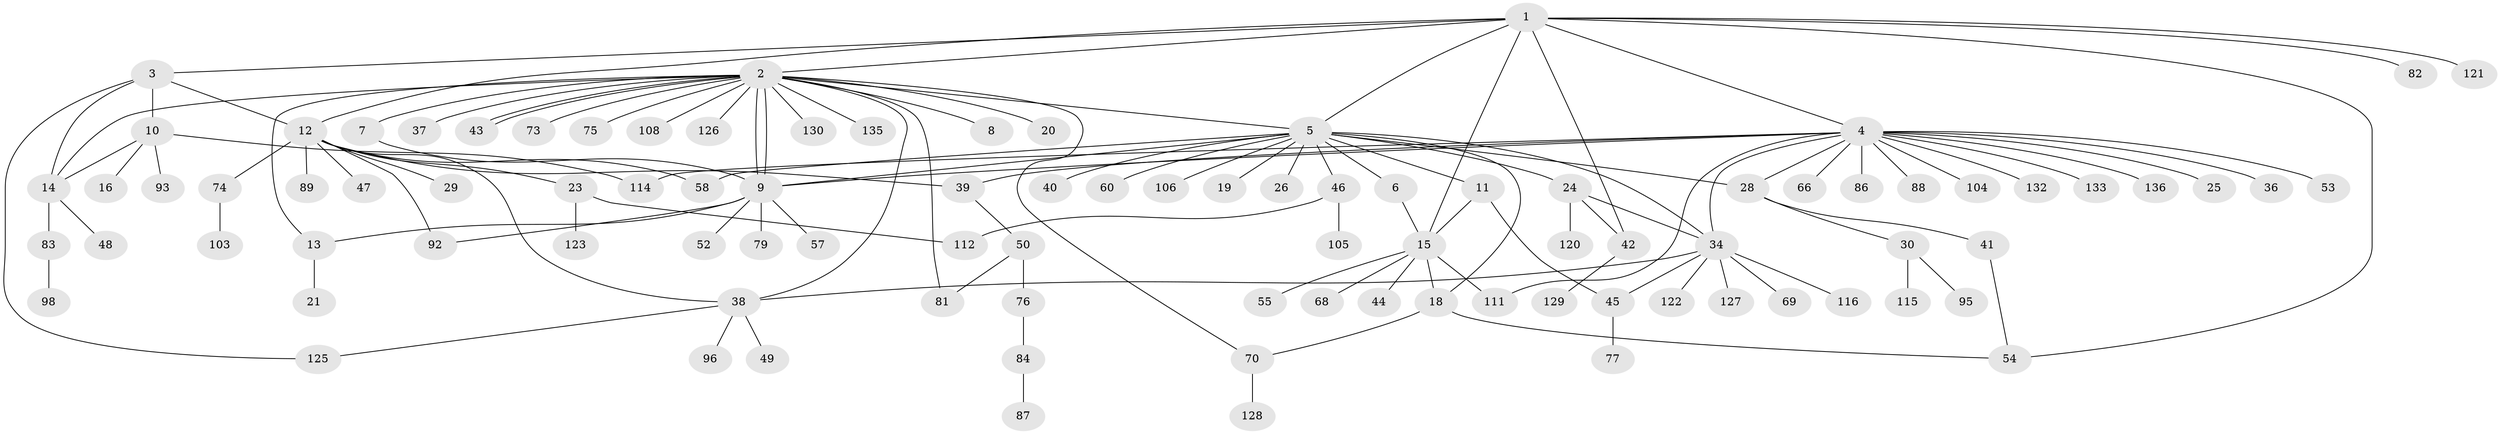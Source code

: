 // Generated by graph-tools (version 1.1) at 2025/23/03/03/25 07:23:51]
// undirected, 97 vertices, 127 edges
graph export_dot {
graph [start="1"]
  node [color=gray90,style=filled];
  1 [super="+67"];
  2 [super="+65"];
  3 [super="+72"];
  4 [super="+32"];
  5 [super="+33"];
  6;
  7 [super="+80"];
  8 [super="+78"];
  9 [super="+119"];
  10 [super="+31"];
  11 [super="+35"];
  12 [super="+17"];
  13;
  14 [super="+102"];
  15 [super="+27"];
  16;
  18 [super="+22"];
  19;
  20;
  21;
  23 [super="+85"];
  24 [super="+51"];
  25;
  26;
  28 [super="+90"];
  29;
  30 [super="+117"];
  34 [super="+91"];
  36 [super="+113"];
  37;
  38 [super="+124"];
  39 [super="+94"];
  40 [super="+109"];
  41 [super="+63"];
  42 [super="+71"];
  43;
  44 [super="+61"];
  45 [super="+56"];
  46;
  47 [super="+59"];
  48;
  49;
  50 [super="+64"];
  52 [super="+101"];
  53 [super="+62"];
  54 [super="+110"];
  55 [super="+118"];
  57;
  58;
  60;
  66;
  68;
  69;
  70 [super="+100"];
  73;
  74;
  75;
  76;
  77;
  79;
  81 [super="+97"];
  82;
  83 [super="+99"];
  84;
  86;
  87;
  88;
  89;
  92;
  93;
  95;
  96;
  98;
  103 [super="+107"];
  104;
  105;
  106;
  108;
  111 [super="+131"];
  112;
  114 [super="+134"];
  115;
  116;
  120;
  121;
  122;
  123;
  125;
  126;
  127;
  128;
  129;
  130;
  132;
  133;
  135;
  136;
  1 -- 2;
  1 -- 3;
  1 -- 4;
  1 -- 5;
  1 -- 12;
  1 -- 15;
  1 -- 42;
  1 -- 82;
  1 -- 121;
  1 -- 54;
  2 -- 5;
  2 -- 7;
  2 -- 8;
  2 -- 9;
  2 -- 9;
  2 -- 13;
  2 -- 14;
  2 -- 20;
  2 -- 37;
  2 -- 38;
  2 -- 43;
  2 -- 43;
  2 -- 70;
  2 -- 73;
  2 -- 75;
  2 -- 81;
  2 -- 108;
  2 -- 126;
  2 -- 130;
  2 -- 135;
  3 -- 10;
  3 -- 12;
  3 -- 14;
  3 -- 125;
  4 -- 9;
  4 -- 25;
  4 -- 36;
  4 -- 66;
  4 -- 104;
  4 -- 114;
  4 -- 132;
  4 -- 133;
  4 -- 136;
  4 -- 34;
  4 -- 39;
  4 -- 111;
  4 -- 53;
  4 -- 86;
  4 -- 88;
  4 -- 28;
  5 -- 6;
  5 -- 11;
  5 -- 19;
  5 -- 24;
  5 -- 26;
  5 -- 28;
  5 -- 34;
  5 -- 40;
  5 -- 60;
  5 -- 106;
  5 -- 58;
  5 -- 46;
  5 -- 9;
  5 -- 18;
  6 -- 15;
  7 -- 9;
  9 -- 13;
  9 -- 52;
  9 -- 57;
  9 -- 79;
  9 -- 92;
  10 -- 14;
  10 -- 16;
  10 -- 93;
  10 -- 114;
  11 -- 45;
  11 -- 15;
  12 -- 23;
  12 -- 29;
  12 -- 38;
  12 -- 39;
  12 -- 47;
  12 -- 58;
  12 -- 92;
  12 -- 89;
  12 -- 74;
  13 -- 21;
  14 -- 48;
  14 -- 83;
  15 -- 18;
  15 -- 55;
  15 -- 68;
  15 -- 44;
  15 -- 111;
  18 -- 70;
  18 -- 54;
  23 -- 112;
  23 -- 123;
  24 -- 34;
  24 -- 120;
  24 -- 42;
  28 -- 30;
  28 -- 41;
  30 -- 95;
  30 -- 115;
  34 -- 38;
  34 -- 69;
  34 -- 122;
  34 -- 127;
  34 -- 116;
  34 -- 45;
  38 -- 49;
  38 -- 96;
  38 -- 125;
  39 -- 50;
  41 -- 54;
  42 -- 129;
  45 -- 77;
  46 -- 105;
  46 -- 112;
  50 -- 76;
  50 -- 81;
  70 -- 128;
  74 -- 103;
  76 -- 84;
  83 -- 98;
  84 -- 87;
}
